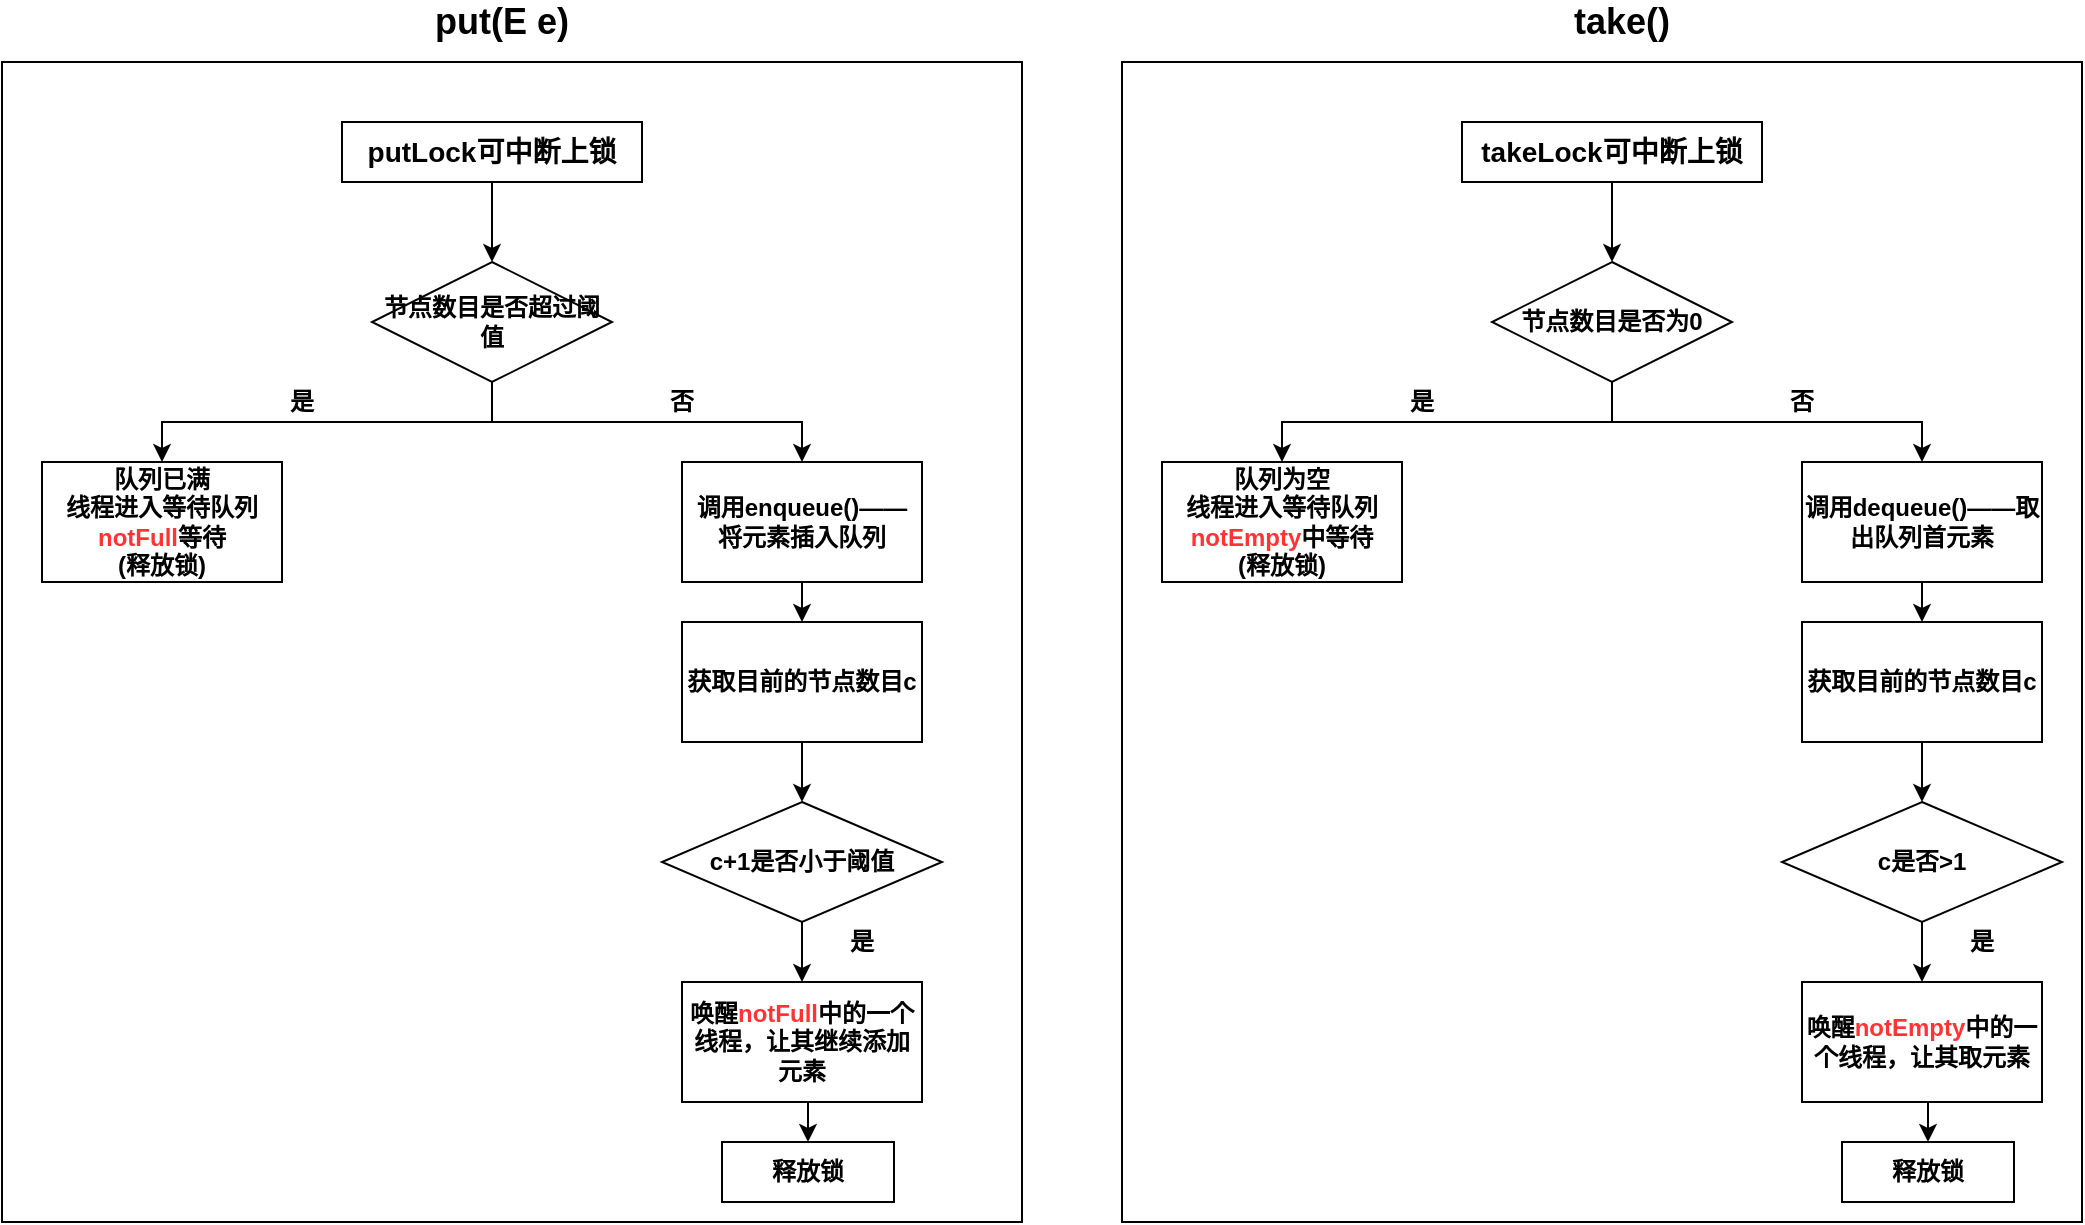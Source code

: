 <mxfile version="15.2.7" type="device"><diagram id="LBXhsggPC2xk2FgaxA0N" name="第 1 页"><mxGraphModel dx="1024" dy="592" grid="1" gridSize="10" guides="1" tooltips="1" connect="1" arrows="1" fold="1" page="1" pageScale="1" pageWidth="827" pageHeight="1169" math="0" shadow="0"><root><mxCell id="0"/><mxCell id="1" parent="0"/><mxCell id="pTIT1XpcQ0rLUK4KXs8h-1" value="" style="rounded=0;whiteSpace=wrap;html=1;" vertex="1" parent="1"><mxGeometry x="10" y="40" width="510" height="580" as="geometry"/></mxCell><mxCell id="pTIT1XpcQ0rLUK4KXs8h-2" style="edgeStyle=orthogonalEdgeStyle;rounded=0;orthogonalLoop=1;jettySize=auto;html=1;exitX=0.5;exitY=1;exitDx=0;exitDy=0;entryX=0.5;entryY=0;entryDx=0;entryDy=0;" edge="1" parent="1" source="pTIT1XpcQ0rLUK4KXs8h-3" target="pTIT1XpcQ0rLUK4KXs8h-6"><mxGeometry relative="1" as="geometry"/></mxCell><mxCell id="pTIT1XpcQ0rLUK4KXs8h-3" value="&lt;b&gt;&lt;font style=&quot;font-size: 14px&quot;&gt;putLock可中断上锁&lt;/font&gt;&lt;/b&gt;" style="rounded=0;whiteSpace=wrap;html=1;" vertex="1" parent="1"><mxGeometry x="180" y="70" width="150" height="30" as="geometry"/></mxCell><mxCell id="pTIT1XpcQ0rLUK4KXs8h-4" style="edgeStyle=orthogonalEdgeStyle;rounded=0;orthogonalLoop=1;jettySize=auto;html=1;exitX=0.5;exitY=1;exitDx=0;exitDy=0;" edge="1" parent="1" source="pTIT1XpcQ0rLUK4KXs8h-6" target="pTIT1XpcQ0rLUK4KXs8h-7"><mxGeometry relative="1" as="geometry"/></mxCell><mxCell id="pTIT1XpcQ0rLUK4KXs8h-5" style="edgeStyle=orthogonalEdgeStyle;rounded=0;orthogonalLoop=1;jettySize=auto;html=1;exitX=0.5;exitY=1;exitDx=0;exitDy=0;entryX=0.5;entryY=0;entryDx=0;entryDy=0;" edge="1" parent="1" source="pTIT1XpcQ0rLUK4KXs8h-6" target="pTIT1XpcQ0rLUK4KXs8h-9"><mxGeometry relative="1" as="geometry"/></mxCell><mxCell id="pTIT1XpcQ0rLUK4KXs8h-6" value="&lt;b&gt;节点数目是否超过阈值&lt;/b&gt;" style="rhombus;whiteSpace=wrap;html=1;" vertex="1" parent="1"><mxGeometry x="195" y="140" width="120" height="60" as="geometry"/></mxCell><mxCell id="pTIT1XpcQ0rLUK4KXs8h-7" value="&lt;b&gt;队列已满&lt;br&gt;线程进入等待队列&lt;font color=&quot;#ff3333&quot;&gt;notFull&lt;/font&gt;等待&lt;br&gt;(释放锁)&lt;br&gt;&lt;/b&gt;" style="rounded=0;whiteSpace=wrap;html=1;" vertex="1" parent="1"><mxGeometry x="30" y="240" width="120" height="60" as="geometry"/></mxCell><mxCell id="pTIT1XpcQ0rLUK4KXs8h-31" style="edgeStyle=orthogonalEdgeStyle;rounded=0;orthogonalLoop=1;jettySize=auto;html=1;exitX=0.5;exitY=1;exitDx=0;exitDy=0;entryX=0.5;entryY=0;entryDx=0;entryDy=0;" edge="1" parent="1" source="pTIT1XpcQ0rLUK4KXs8h-9" target="pTIT1XpcQ0rLUK4KXs8h-30"><mxGeometry relative="1" as="geometry"/></mxCell><mxCell id="pTIT1XpcQ0rLUK4KXs8h-9" value="&lt;b&gt;调用enqueue()——&lt;br&gt;将元素插入队列&lt;br&gt;&lt;/b&gt;" style="rounded=0;whiteSpace=wrap;html=1;" vertex="1" parent="1"><mxGeometry x="350" y="240" width="120" height="60" as="geometry"/></mxCell><mxCell id="pTIT1XpcQ0rLUK4KXs8h-10" value="&lt;b&gt;是&lt;/b&gt;" style="text;html=1;strokeColor=none;fillColor=none;align=center;verticalAlign=middle;whiteSpace=wrap;rounded=0;" vertex="1" parent="1"><mxGeometry x="140" y="200" width="40" height="20" as="geometry"/></mxCell><mxCell id="pTIT1XpcQ0rLUK4KXs8h-11" value="&lt;b&gt;否&lt;/b&gt;" style="text;html=1;strokeColor=none;fillColor=none;align=center;verticalAlign=middle;whiteSpace=wrap;rounded=0;" vertex="1" parent="1"><mxGeometry x="330" y="200" width="40" height="20" as="geometry"/></mxCell><mxCell id="pTIT1XpcQ0rLUK4KXs8h-12" value="&lt;b&gt;&lt;font style=&quot;font-size: 18px&quot;&gt;put(E e)&lt;/font&gt;&lt;/b&gt;" style="text;html=1;strokeColor=none;fillColor=none;align=center;verticalAlign=middle;whiteSpace=wrap;rounded=0;" vertex="1" parent="1"><mxGeometry x="210" y="10" width="100" height="20" as="geometry"/></mxCell><mxCell id="pTIT1XpcQ0rLUK4KXs8h-13" value="" style="rounded=0;whiteSpace=wrap;html=1;" vertex="1" parent="1"><mxGeometry x="570" y="40" width="480" height="580" as="geometry"/></mxCell><mxCell id="pTIT1XpcQ0rLUK4KXs8h-14" style="edgeStyle=orthogonalEdgeStyle;rounded=0;orthogonalLoop=1;jettySize=auto;html=1;exitX=0.5;exitY=1;exitDx=0;exitDy=0;entryX=0.5;entryY=0;entryDx=0;entryDy=0;" edge="1" parent="1" source="pTIT1XpcQ0rLUK4KXs8h-15" target="pTIT1XpcQ0rLUK4KXs8h-18"><mxGeometry relative="1" as="geometry"/></mxCell><mxCell id="pTIT1XpcQ0rLUK4KXs8h-15" value="&lt;b&gt;&lt;font style=&quot;font-size: 14px&quot;&gt;takeLock可中断上锁&lt;/font&gt;&lt;/b&gt;" style="rounded=0;whiteSpace=wrap;html=1;" vertex="1" parent="1"><mxGeometry x="740" y="70" width="150" height="30" as="geometry"/></mxCell><mxCell id="pTIT1XpcQ0rLUK4KXs8h-16" style="edgeStyle=orthogonalEdgeStyle;rounded=0;orthogonalLoop=1;jettySize=auto;html=1;exitX=0.5;exitY=1;exitDx=0;exitDy=0;" edge="1" parent="1" source="pTIT1XpcQ0rLUK4KXs8h-18" target="pTIT1XpcQ0rLUK4KXs8h-19"><mxGeometry relative="1" as="geometry"/></mxCell><mxCell id="pTIT1XpcQ0rLUK4KXs8h-17" style="edgeStyle=orthogonalEdgeStyle;rounded=0;orthogonalLoop=1;jettySize=auto;html=1;exitX=0.5;exitY=1;exitDx=0;exitDy=0;entryX=0.5;entryY=0;entryDx=0;entryDy=0;" edge="1" parent="1" source="pTIT1XpcQ0rLUK4KXs8h-18" target="pTIT1XpcQ0rLUK4KXs8h-21"><mxGeometry relative="1" as="geometry"/></mxCell><mxCell id="pTIT1XpcQ0rLUK4KXs8h-18" value="&lt;b&gt;节点数目是否为0&lt;/b&gt;" style="rhombus;whiteSpace=wrap;html=1;" vertex="1" parent="1"><mxGeometry x="755" y="140" width="120" height="60" as="geometry"/></mxCell><mxCell id="pTIT1XpcQ0rLUK4KXs8h-19" value="&lt;b&gt;队列为空&lt;br&gt;线程进入等待队列&lt;font color=&quot;#ff3333&quot;&gt;notEmpty&lt;/font&gt;中等待&lt;br&gt;(释放锁)&lt;br&gt;&lt;/b&gt;" style="rounded=0;whiteSpace=wrap;html=1;" vertex="1" parent="1"><mxGeometry x="590" y="240" width="120" height="60" as="geometry"/></mxCell><mxCell id="pTIT1XpcQ0rLUK4KXs8h-51" style="edgeStyle=orthogonalEdgeStyle;rounded=0;orthogonalLoop=1;jettySize=auto;html=1;exitX=0.5;exitY=1;exitDx=0;exitDy=0;entryX=0.5;entryY=0;entryDx=0;entryDy=0;" edge="1" parent="1" source="pTIT1XpcQ0rLUK4KXs8h-21" target="pTIT1XpcQ0rLUK4KXs8h-44"><mxGeometry relative="1" as="geometry"/></mxCell><mxCell id="pTIT1XpcQ0rLUK4KXs8h-21" value="&lt;b&gt;调用dequeue()——取出队列首元素&lt;br&gt;&lt;/b&gt;" style="rounded=0;whiteSpace=wrap;html=1;" vertex="1" parent="1"><mxGeometry x="910" y="240" width="120" height="60" as="geometry"/></mxCell><mxCell id="pTIT1XpcQ0rLUK4KXs8h-22" value="&lt;b&gt;是&lt;/b&gt;" style="text;html=1;strokeColor=none;fillColor=none;align=center;verticalAlign=middle;whiteSpace=wrap;rounded=0;" vertex="1" parent="1"><mxGeometry x="700" y="200" width="40" height="20" as="geometry"/></mxCell><mxCell id="pTIT1XpcQ0rLUK4KXs8h-23" value="&lt;b&gt;否&lt;/b&gt;" style="text;html=1;strokeColor=none;fillColor=none;align=center;verticalAlign=middle;whiteSpace=wrap;rounded=0;" vertex="1" parent="1"><mxGeometry x="890" y="200" width="40" height="20" as="geometry"/></mxCell><mxCell id="pTIT1XpcQ0rLUK4KXs8h-24" value="&lt;b&gt;&lt;font style=&quot;font-size: 18px&quot;&gt;take()&lt;/font&gt;&lt;/b&gt;" style="text;html=1;strokeColor=none;fillColor=none;align=center;verticalAlign=middle;whiteSpace=wrap;rounded=0;" vertex="1" parent="1"><mxGeometry x="770" y="10" width="100" height="20" as="geometry"/></mxCell><mxCell id="pTIT1XpcQ0rLUK4KXs8h-35" style="edgeStyle=orthogonalEdgeStyle;rounded=0;orthogonalLoop=1;jettySize=auto;html=1;exitX=0.5;exitY=1;exitDx=0;exitDy=0;entryX=0.5;entryY=0;entryDx=0;entryDy=0;" edge="1" parent="1" source="pTIT1XpcQ0rLUK4KXs8h-30" target="pTIT1XpcQ0rLUK4KXs8h-34"><mxGeometry relative="1" as="geometry"/></mxCell><mxCell id="pTIT1XpcQ0rLUK4KXs8h-30" value="&lt;b&gt;获取目前的节点数目c&lt;br&gt;&lt;/b&gt;" style="rounded=0;whiteSpace=wrap;html=1;" vertex="1" parent="1"><mxGeometry x="350" y="320" width="120" height="60" as="geometry"/></mxCell><mxCell id="pTIT1XpcQ0rLUK4KXs8h-39" style="edgeStyle=orthogonalEdgeStyle;rounded=0;orthogonalLoop=1;jettySize=auto;html=1;exitX=0.5;exitY=1;exitDx=0;exitDy=0;entryX=0.5;entryY=0;entryDx=0;entryDy=0;" edge="1" parent="1" source="pTIT1XpcQ0rLUK4KXs8h-34" target="pTIT1XpcQ0rLUK4KXs8h-38"><mxGeometry relative="1" as="geometry"/></mxCell><mxCell id="pTIT1XpcQ0rLUK4KXs8h-34" value="&lt;b&gt;c+1是否小于阈值&lt;/b&gt;" style="rhombus;whiteSpace=wrap;html=1;" vertex="1" parent="1"><mxGeometry x="340" y="410" width="140" height="60" as="geometry"/></mxCell><mxCell id="pTIT1XpcQ0rLUK4KXs8h-42" style="edgeStyle=orthogonalEdgeStyle;rounded=0;orthogonalLoop=1;jettySize=auto;html=1;exitX=0.5;exitY=1;exitDx=0;exitDy=0;entryX=0.5;entryY=0;entryDx=0;entryDy=0;" edge="1" parent="1" source="pTIT1XpcQ0rLUK4KXs8h-38" target="pTIT1XpcQ0rLUK4KXs8h-41"><mxGeometry relative="1" as="geometry"/></mxCell><mxCell id="pTIT1XpcQ0rLUK4KXs8h-38" value="&lt;b&gt;唤醒&lt;font color=&quot;#ff3333&quot;&gt;notFull&lt;/font&gt;中的一个线程，让其继续添加元素&lt;br&gt;&lt;/b&gt;" style="rounded=0;whiteSpace=wrap;html=1;" vertex="1" parent="1"><mxGeometry x="350" y="500" width="120" height="60" as="geometry"/></mxCell><mxCell id="pTIT1XpcQ0rLUK4KXs8h-40" value="&lt;b&gt;是&lt;/b&gt;" style="text;html=1;strokeColor=none;fillColor=none;align=center;verticalAlign=middle;whiteSpace=wrap;rounded=0;" vertex="1" parent="1"><mxGeometry x="420" y="470" width="40" height="20" as="geometry"/></mxCell><mxCell id="pTIT1XpcQ0rLUK4KXs8h-41" value="&lt;b&gt;释放锁&lt;br&gt;&lt;/b&gt;" style="rounded=0;whiteSpace=wrap;html=1;" vertex="1" parent="1"><mxGeometry x="370" y="580" width="86" height="30" as="geometry"/></mxCell><mxCell id="pTIT1XpcQ0rLUK4KXs8h-43" style="edgeStyle=orthogonalEdgeStyle;rounded=0;orthogonalLoop=1;jettySize=auto;html=1;exitX=0.5;exitY=1;exitDx=0;exitDy=0;entryX=0.5;entryY=0;entryDx=0;entryDy=0;" edge="1" parent="1" source="pTIT1XpcQ0rLUK4KXs8h-44" target="pTIT1XpcQ0rLUK4KXs8h-46"><mxGeometry relative="1" as="geometry"/></mxCell><mxCell id="pTIT1XpcQ0rLUK4KXs8h-44" value="&lt;b&gt;获取目前的节点数目c&lt;br&gt;&lt;/b&gt;" style="rounded=0;whiteSpace=wrap;html=1;" vertex="1" parent="1"><mxGeometry x="910" y="320" width="120" height="60" as="geometry"/></mxCell><mxCell id="pTIT1XpcQ0rLUK4KXs8h-45" style="edgeStyle=orthogonalEdgeStyle;rounded=0;orthogonalLoop=1;jettySize=auto;html=1;exitX=0.5;exitY=1;exitDx=0;exitDy=0;entryX=0.5;entryY=0;entryDx=0;entryDy=0;" edge="1" parent="1" source="pTIT1XpcQ0rLUK4KXs8h-46" target="pTIT1XpcQ0rLUK4KXs8h-48"><mxGeometry relative="1" as="geometry"/></mxCell><mxCell id="pTIT1XpcQ0rLUK4KXs8h-46" value="&lt;b&gt;c是否&amp;gt;1&lt;/b&gt;" style="rhombus;whiteSpace=wrap;html=1;" vertex="1" parent="1"><mxGeometry x="900" y="410" width="140" height="60" as="geometry"/></mxCell><mxCell id="pTIT1XpcQ0rLUK4KXs8h-47" style="edgeStyle=orthogonalEdgeStyle;rounded=0;orthogonalLoop=1;jettySize=auto;html=1;exitX=0.5;exitY=1;exitDx=0;exitDy=0;entryX=0.5;entryY=0;entryDx=0;entryDy=0;" edge="1" parent="1" source="pTIT1XpcQ0rLUK4KXs8h-48" target="pTIT1XpcQ0rLUK4KXs8h-50"><mxGeometry relative="1" as="geometry"/></mxCell><mxCell id="pTIT1XpcQ0rLUK4KXs8h-48" value="&lt;b&gt;唤醒&lt;font color=&quot;#ff3333&quot;&gt;notEmpty&lt;/font&gt;中的一个线程，让其取元素&lt;br&gt;&lt;/b&gt;" style="rounded=0;whiteSpace=wrap;html=1;" vertex="1" parent="1"><mxGeometry x="910" y="500" width="120" height="60" as="geometry"/></mxCell><mxCell id="pTIT1XpcQ0rLUK4KXs8h-49" value="&lt;b&gt;是&lt;/b&gt;" style="text;html=1;strokeColor=none;fillColor=none;align=center;verticalAlign=middle;whiteSpace=wrap;rounded=0;" vertex="1" parent="1"><mxGeometry x="980" y="470" width="40" height="20" as="geometry"/></mxCell><mxCell id="pTIT1XpcQ0rLUK4KXs8h-50" value="&lt;b&gt;释放锁&lt;br&gt;&lt;/b&gt;" style="rounded=0;whiteSpace=wrap;html=1;" vertex="1" parent="1"><mxGeometry x="930" y="580" width="86" height="30" as="geometry"/></mxCell></root></mxGraphModel></diagram></mxfile>